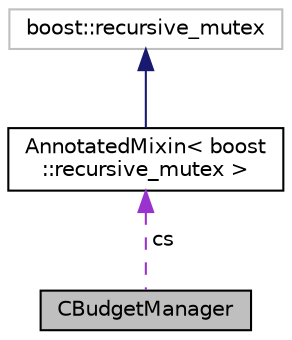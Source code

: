 digraph "CBudgetManager"
{
 // LATEX_PDF_SIZE
  edge [fontname="Helvetica",fontsize="10",labelfontname="Helvetica",labelfontsize="10"];
  node [fontname="Helvetica",fontsize="10",shape=record];
  Node1 [label="CBudgetManager",height=0.2,width=0.4,color="black", fillcolor="grey75", style="filled", fontcolor="black",tooltip=" "];
  Node2 -> Node1 [dir="back",color="darkorchid3",fontsize="10",style="dashed",label=" cs" ,fontname="Helvetica"];
  Node2 [label="AnnotatedMixin\< boost\l::recursive_mutex \>",height=0.2,width=0.4,color="black", fillcolor="white", style="filled",URL="$class_annotated_mixin.html",tooltip=" "];
  Node3 -> Node2 [dir="back",color="midnightblue",fontsize="10",style="solid",fontname="Helvetica"];
  Node3 [label="boost::recursive_mutex",height=0.2,width=0.4,color="grey75", fillcolor="white", style="filled",tooltip=" "];
}
